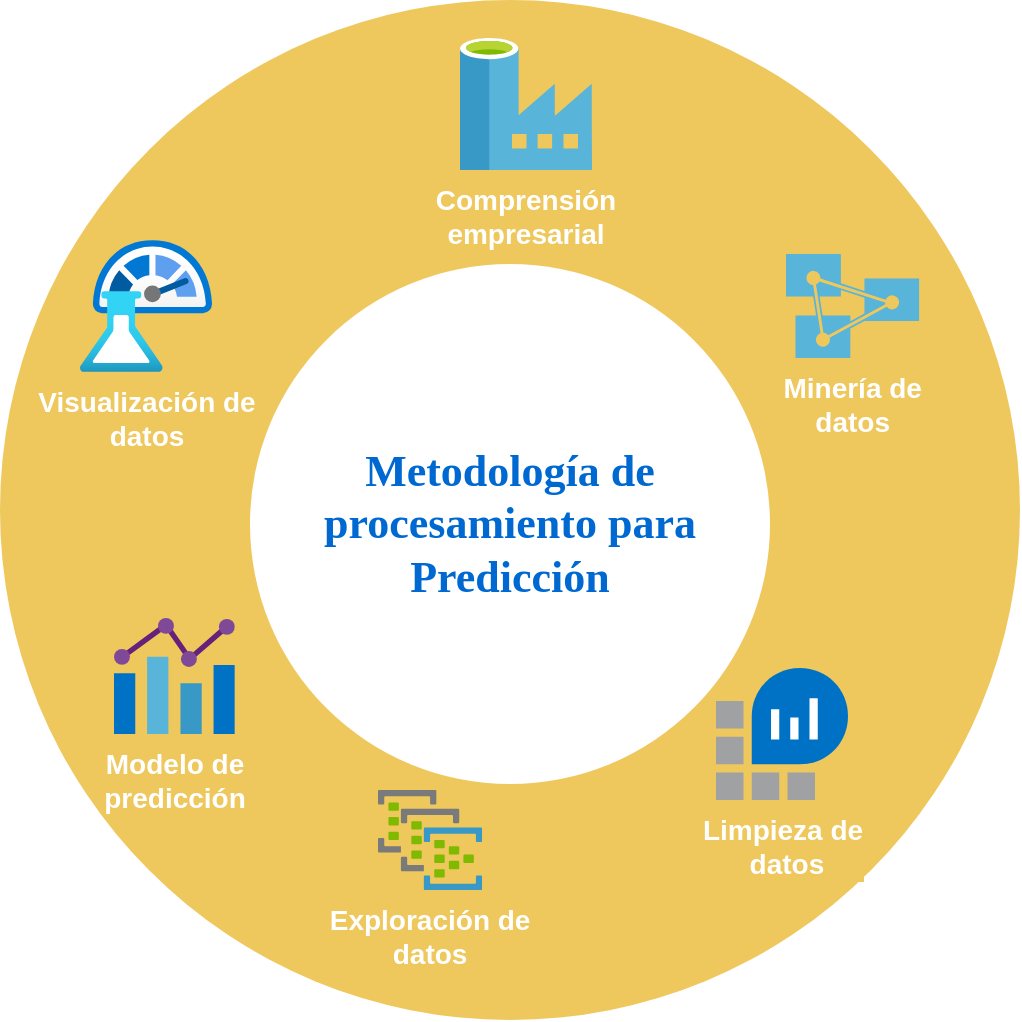 <mxfile version="21.2.9" type="github">
  <diagram name="Page-1" id="3e8102d1-ef87-2e61-34e1-82d9a586fe2e">
    <mxGraphModel dx="937" dy="519" grid="1" gridSize="10" guides="1" tooltips="1" connect="1" arrows="1" fold="1" page="1" pageScale="1" pageWidth="1100" pageHeight="850" background="#ffffff" math="0" shadow="0">
      <root>
        <mxCell id="0" />
        <mxCell id="1" parent="0" />
        <mxCell id="70666756c84bb93c-1" value="" style="ellipse;whiteSpace=wrap;html=1;rounded=1;shadow=0;comic=0;strokeWidth=1;fontFamily=Verdana;fontSize=14;strokeColor=none;fillColor=#eec75d;fillStyle=auto;gradientColor=none;gradientDirection=radial;" parent="1" vertex="1">
          <mxGeometry x="295" y="170" width="510" height="510" as="geometry" />
        </mxCell>
        <mxCell id="70666756c84bb93c-2" value="Metodología de procesamiento para Predicción" style="ellipse;whiteSpace=wrap;html=1;rounded=1;shadow=0;comic=0;strokeWidth=1;fontFamily=Verdana;fontSize=22;strokeColor=none;fillColor=#ffffff;fontColor=#0069D1;fontStyle=1" parent="1" vertex="1">
          <mxGeometry x="420" y="302" width="260" height="260" as="geometry" />
        </mxCell>
        <mxCell id="XZqNObdOu6XlgkOFqg5Q-12" value="Minería de &#xa;datos" style="image;aspect=fixed;points=[];align=center;fontSize=14;image=img/lib/mscae/Analysis_Services.svg;labelBackgroundColor=#eec75d;fontColor=#ffffff;fontStyle=1;rounded=1;" vertex="1" parent="1">
          <mxGeometry x="688" y="297" width="66.67" height="52" as="geometry" />
        </mxCell>
        <mxCell id="XZqNObdOu6XlgkOFqg5Q-13" value="Comprensión &#xa;empresarial" style="image;sketch=0;aspect=fixed;points=[];align=center;fontSize=14;image=img/lib/mscae/Data_Factory.svg;labelBackgroundColor=#eec75d;fontColor=#ffffff;fontStyle=1;rounded=1;" vertex="1" parent="1">
          <mxGeometry x="525" y="189" width="66" height="66" as="geometry" />
        </mxCell>
        <mxCell id="XZqNObdOu6XlgkOFqg5Q-14" value="Modelo de &lt;br&gt;predicción" style="image;sketch=0;aspect=fixed;html=1;points=[];align=center;fontSize=14;image=img/lib/mscae/Chart.svg;labelBackgroundColor=#eec75d;fontColor=#ffffff;fontStyle=1;rounded=1;" vertex="1" parent="1">
          <mxGeometry x="352" y="479" width="60.41" height="58" as="geometry" />
        </mxCell>
        <mxCell id="XZqNObdOu6XlgkOFqg5Q-15" value="Limpieza de&lt;br&gt;&amp;nbsp;datos" style="image;aspect=fixed;html=1;points=[];align=center;fontSize=14;image=img/lib/mscae/Log_Analytics_Workspaces.svg;fontColor=#ffffff;labelBackgroundColor=#eec75d;fontStyle=1;rounded=1;" vertex="1" parent="1">
          <mxGeometry x="653" y="504" width="66" height="66" as="geometry" />
        </mxCell>
        <mxCell id="XZqNObdOu6XlgkOFqg5Q-16" value="Exploración de&#xa;datos" style="image;sketch=0;aspect=fixed;points=[];align=center;fontSize=14;image=img/lib/mscae/Event_Hub_Clusters.svg;fontColor=#ffffff;labelBackgroundColor=#eec75d;fontStyle=1;rounded=1;" vertex="1" parent="1">
          <mxGeometry x="484" y="565" width="52.09" height="50" as="geometry" />
        </mxCell>
        <mxCell id="XZqNObdOu6XlgkOFqg5Q-17" value="Visualización de&lt;br&gt;datos" style="image;aspect=fixed;html=1;points=[];align=center;fontSize=14;image=img/lib/azure2/ai_machine_learning/Machine_Learning_Studio_Web_Service_Plans.svg;fontColor=#ffffff;labelBackgroundColor=#eec75d;sketch=0;fontStyle=1;rounded=1;" vertex="1" parent="1">
          <mxGeometry x="335" y="290" width="66" height="66" as="geometry" />
        </mxCell>
      </root>
    </mxGraphModel>
  </diagram>
</mxfile>
